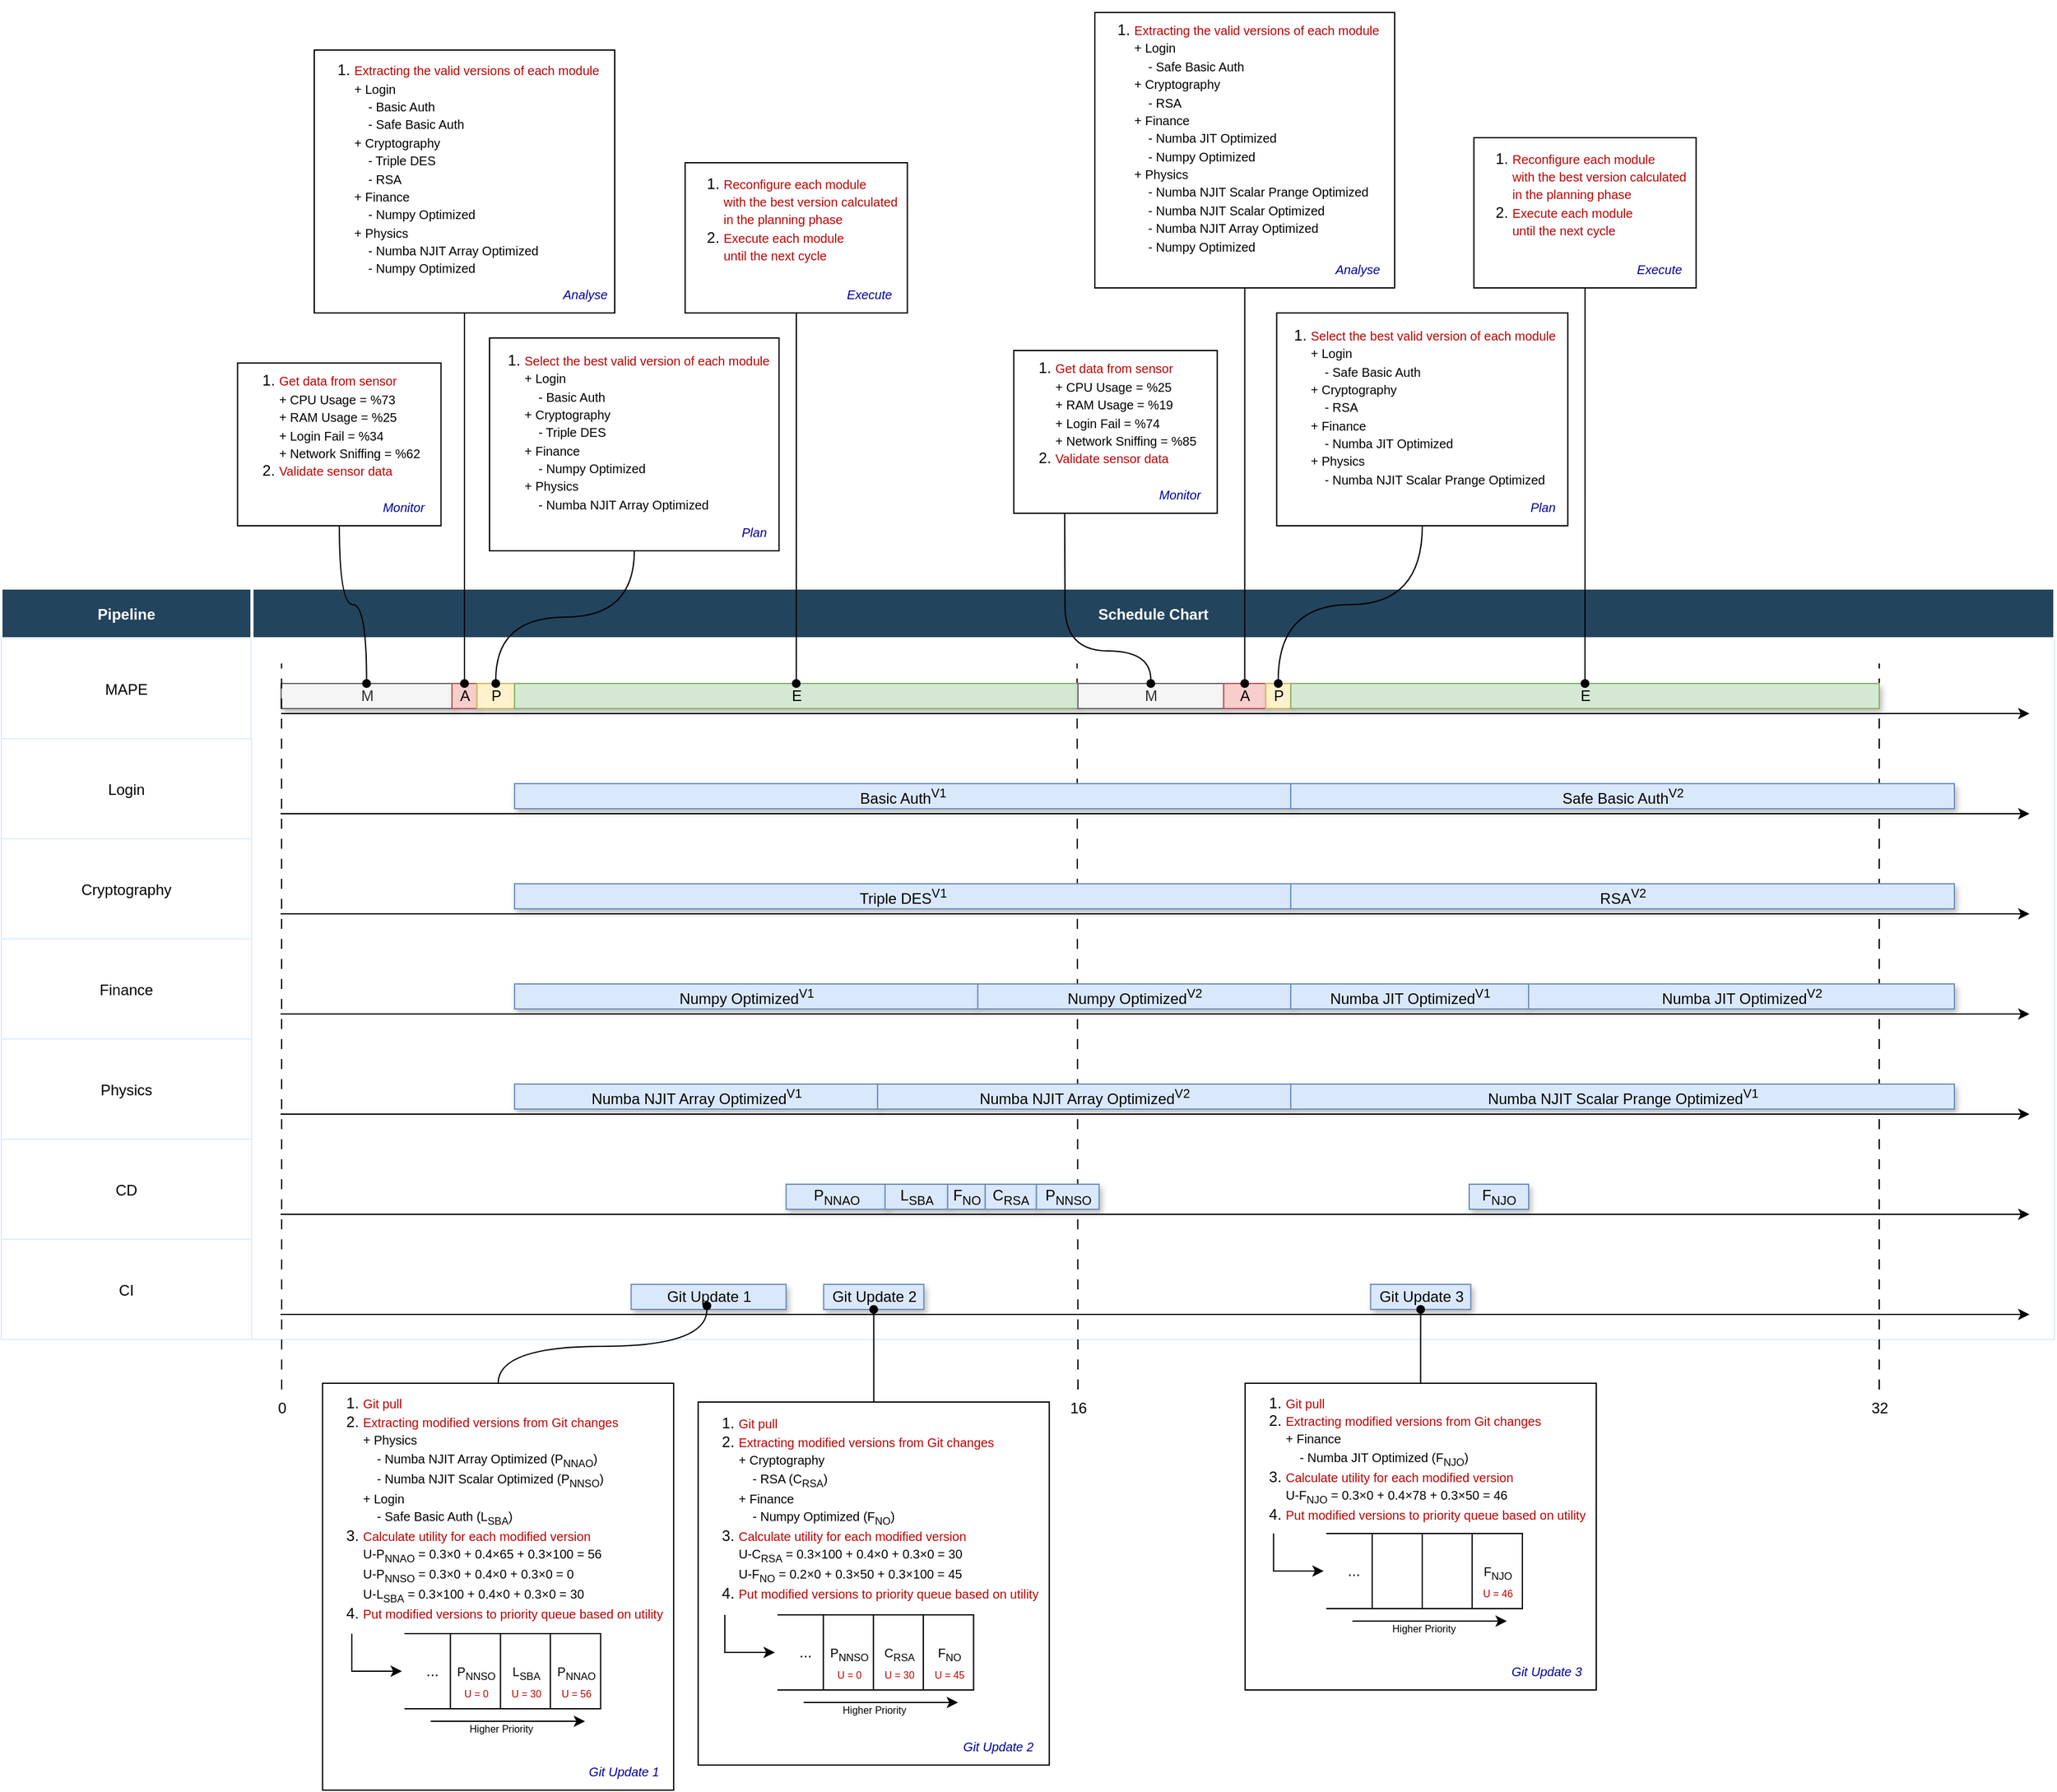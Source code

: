 <mxfile version="26.0.6">
  <diagram name="Page-1" id="WAwnW2iUXq9Dt1IIiqUG">
    <mxGraphModel dx="2899" dy="1091" grid="1" gridSize="10" guides="1" tooltips="1" connect="1" arrows="1" fold="1" page="1" pageScale="1" pageWidth="850" pageHeight="1100" math="0" shadow="0">
      <root>
        <mxCell id="0" />
        <mxCell id="1" parent="0" />
        <mxCell id="BZpjL1oOdw-9vf9fY1qN-2" value="Pipeline" style="fillColor=#23445D;strokeColor=#FFFFFF;strokeWidth=2;fontColor=#FFFFFF;fontStyle=1" parent="1" vertex="1">
          <mxGeometry x="-200" y="920" width="200" height="40" as="geometry" />
        </mxCell>
        <mxCell id="BZpjL1oOdw-9vf9fY1qN-4" value="MAPE" style="align=center;strokeColor=#DEEDFF" parent="1" vertex="1">
          <mxGeometry x="-200" y="960" width="200" height="80" as="geometry" />
        </mxCell>
        <mxCell id="BZpjL1oOdw-9vf9fY1qN-19" value="" style="align=center;strokeColor=#DEEDFF" parent="1" vertex="1">
          <mxGeometry x="-0.5" y="960" width="1440.5" height="560" as="geometry" />
        </mxCell>
        <mxCell id="BZpjL1oOdw-9vf9fY1qN-21" value="" style="edgeStyle=none;orthogonalLoop=1;jettySize=auto;html=1;rounded=0;" parent="1" edge="1">
          <mxGeometry width="100" relative="1" as="geometry">
            <mxPoint x="23.57" y="1020" as="sourcePoint" />
            <mxPoint x="1420" y="1020" as="targetPoint" />
            <Array as="points" />
          </mxGeometry>
        </mxCell>
        <mxCell id="BZpjL1oOdw-9vf9fY1qN-22" value="M" style="align=center;strokeColor=#666666;html=1;fillColor=#f5f5f5;shadow=1;fontColor=#333333;" parent="1" vertex="1">
          <mxGeometry x="23.57" y="996" width="136.43" height="20" as="geometry" />
        </mxCell>
        <mxCell id="BZpjL1oOdw-9vf9fY1qN-49" value="Schedule Chart" style="fillColor=#23445D;strokeColor=#FFFFFF;strokeWidth=2;fontColor=#FFFFFF;fontStyle=1" parent="1" vertex="1">
          <mxGeometry x="0.5" y="920" width="1439.5" height="40" as="geometry" />
        </mxCell>
        <mxCell id="BZpjL1oOdw-9vf9fY1qN-57" value="Login" style="align=center;strokeColor=#DEEDFF" parent="1" vertex="1">
          <mxGeometry x="-200" y="1040" width="200" height="80" as="geometry" />
        </mxCell>
        <mxCell id="BZpjL1oOdw-9vf9fY1qN-58" value="" style="edgeStyle=none;orthogonalLoop=1;jettySize=auto;html=1;rounded=0;" parent="1" edge="1">
          <mxGeometry width="100" relative="1" as="geometry">
            <mxPoint x="23.07" y="1100" as="sourcePoint" />
            <mxPoint x="1420" y="1100" as="targetPoint" />
            <Array as="points" />
          </mxGeometry>
        </mxCell>
        <mxCell id="BZpjL1oOdw-9vf9fY1qN-61" value="Cryptography" style="align=center;strokeColor=#DEEDFF" parent="1" vertex="1">
          <mxGeometry x="-200" y="1120" width="200" height="80" as="geometry" />
        </mxCell>
        <mxCell id="BZpjL1oOdw-9vf9fY1qN-62" value="" style="edgeStyle=none;orthogonalLoop=1;jettySize=auto;html=1;rounded=0;" parent="1" edge="1">
          <mxGeometry width="100" relative="1" as="geometry">
            <mxPoint x="23.07" y="1180" as="sourcePoint" />
            <mxPoint x="1420" y="1180" as="targetPoint" />
            <Array as="points" />
          </mxGeometry>
        </mxCell>
        <mxCell id="BZpjL1oOdw-9vf9fY1qN-65" value="Finance" style="align=center;strokeColor=#DEEDFF" parent="1" vertex="1">
          <mxGeometry x="-200" y="1200" width="200" height="80" as="geometry" />
        </mxCell>
        <mxCell id="BZpjL1oOdw-9vf9fY1qN-66" value="" style="edgeStyle=none;orthogonalLoop=1;jettySize=auto;html=1;rounded=0;" parent="1" edge="1">
          <mxGeometry width="100" relative="1" as="geometry">
            <mxPoint x="23.07" y="1260" as="sourcePoint" />
            <mxPoint x="1420" y="1260" as="targetPoint" />
            <Array as="points" />
          </mxGeometry>
        </mxCell>
        <mxCell id="BZpjL1oOdw-9vf9fY1qN-69" value="Physics" style="align=center;strokeColor=#DEEDFF" parent="1" vertex="1">
          <mxGeometry x="-200" y="1280" width="200" height="80" as="geometry" />
        </mxCell>
        <mxCell id="BZpjL1oOdw-9vf9fY1qN-70" value="" style="edgeStyle=none;orthogonalLoop=1;jettySize=auto;html=1;rounded=0;" parent="1" edge="1">
          <mxGeometry width="100" relative="1" as="geometry">
            <mxPoint x="23.07" y="1340" as="sourcePoint" />
            <mxPoint x="1420" y="1340" as="targetPoint" />
            <Array as="points" />
          </mxGeometry>
        </mxCell>
        <mxCell id="BZpjL1oOdw-9vf9fY1qN-73" value="" style="edgeStyle=none;orthogonalLoop=1;jettySize=auto;html=1;rounded=0;endArrow=none;endFill=0;dashed=1;dashPattern=8 8;" parent="1" edge="1">
          <mxGeometry width="100" relative="1" as="geometry">
            <mxPoint x="1300" y="1560" as="sourcePoint" />
            <mxPoint x="1300" y="980" as="targetPoint" />
            <Array as="points" />
          </mxGeometry>
        </mxCell>
        <mxCell id="BZpjL1oOdw-9vf9fY1qN-74" value="" style="edgeStyle=none;orthogonalLoop=1;jettySize=auto;html=1;rounded=0;endArrow=none;endFill=0;dashed=1;dashPattern=8 8;" parent="1" edge="1">
          <mxGeometry width="100" relative="1" as="geometry">
            <mxPoint x="660" y="1560" as="sourcePoint" />
            <mxPoint x="659.29" y="980" as="targetPoint" />
            <Array as="points" />
          </mxGeometry>
        </mxCell>
        <mxCell id="BZpjL1oOdw-9vf9fY1qN-76" value="32" style="text;html=1;align=center;verticalAlign=middle;resizable=0;points=[];autosize=1;strokeColor=none;fillColor=none;" parent="1" vertex="1">
          <mxGeometry x="1280" y="1560" width="40" height="30" as="geometry" />
        </mxCell>
        <mxCell id="BZpjL1oOdw-9vf9fY1qN-78" value="A" style="align=center;strokeColor=#b85450;html=1;fillColor=#f8cecc;shadow=1;" parent="1" vertex="1">
          <mxGeometry x="160" y="996" width="20" height="20" as="geometry" />
        </mxCell>
        <mxCell id="BZpjL1oOdw-9vf9fY1qN-79" value="P" style="align=center;strokeColor=#d6b656;html=1;fillColor=#fff2cc;shadow=1;" parent="1" vertex="1">
          <mxGeometry x="180" y="996" width="30" height="20" as="geometry" />
        </mxCell>
        <mxCell id="BZpjL1oOdw-9vf9fY1qN-80" value="E" style="align=center;html=1;shadow=1;fillColor=#d5e8d4;strokeColor=#82b366;" parent="1" vertex="1">
          <mxGeometry x="210" y="996" width="450" height="20" as="geometry" />
        </mxCell>
        <mxCell id="BZpjL1oOdw-9vf9fY1qN-81" value="Basic Auth&lt;sup&gt;V1&lt;/sup&gt;" style="align=center;strokeColor=#6c8ebf;html=1;fillColor=#dae8fc;shadow=1;" parent="1" vertex="1">
          <mxGeometry x="210" y="1076" width="620" height="20" as="geometry" />
        </mxCell>
        <mxCell id="BZpjL1oOdw-9vf9fY1qN-82" value="M" style="align=center;strokeColor=#666666;html=1;fillColor=#f5f5f5;shadow=1;fontColor=#333333;gradientColor=none;" parent="1" vertex="1">
          <mxGeometry x="660" y="996" width="116.43" height="20" as="geometry" />
        </mxCell>
        <mxCell id="BZpjL1oOdw-9vf9fY1qN-84" value="A" style="align=center;strokeColor=#b85450;html=1;fillColor=#f8cecc;shadow=1;" parent="1" vertex="1">
          <mxGeometry x="776.43" y="996" width="33.57" height="20" as="geometry" />
        </mxCell>
        <mxCell id="BZpjL1oOdw-9vf9fY1qN-85" value="P" style="align=center;strokeColor=#d6b656;html=1;fillColor=#fff2cc;shadow=1;" parent="1" vertex="1">
          <mxGeometry x="810" y="996" width="20" height="20" as="geometry" />
        </mxCell>
        <mxCell id="BZpjL1oOdw-9vf9fY1qN-86" value="E" style="align=center;html=1;shadow=1;fillColor=#d5e8d4;strokeColor=#82b366;" parent="1" vertex="1">
          <mxGeometry x="830" y="996" width="470" height="20" as="geometry" />
        </mxCell>
        <mxCell id="BZpjL1oOdw-9vf9fY1qN-89" value="Safe Basic Auth&lt;sup&gt;V2&lt;/sup&gt;" style="align=center;strokeColor=#6c8ebf;html=1;fillColor=#dae8fc;shadow=1;" parent="1" vertex="1">
          <mxGeometry x="830" y="1076" width="530" height="20" as="geometry" />
        </mxCell>
        <mxCell id="BZpjL1oOdw-9vf9fY1qN-92" value="Triple DES&lt;sup&gt;V1&lt;/sup&gt;" style="align=center;strokeColor=#6c8ebf;html=1;fillColor=#dae8fc;shadow=1;" parent="1" vertex="1">
          <mxGeometry x="210" y="1156" width="620" height="20" as="geometry" />
        </mxCell>
        <mxCell id="BZpjL1oOdw-9vf9fY1qN-93" value="RSA&lt;sup&gt;V2&lt;/sup&gt;" style="align=center;strokeColor=#6c8ebf;html=1;fillColor=#dae8fc;shadow=1;" parent="1" vertex="1">
          <mxGeometry x="830" y="1156" width="530" height="20" as="geometry" />
        </mxCell>
        <mxCell id="BZpjL1oOdw-9vf9fY1qN-94" value="Numpy Optimized&lt;sup&gt;V1&lt;/sup&gt;" style="align=center;strokeColor=#6c8ebf;html=1;fillColor=#dae8fc;shadow=1;" parent="1" vertex="1">
          <mxGeometry x="210" y="1236" width="370" height="20" as="geometry" />
        </mxCell>
        <mxCell id="BZpjL1oOdw-9vf9fY1qN-96" value="Numba NJIT Array Optimized&lt;sup&gt;V1&lt;/sup&gt;" style="align=center;strokeColor=#6c8ebf;html=1;fillColor=#dae8fc;shadow=1;" parent="1" vertex="1">
          <mxGeometry x="210" y="1316" width="290" height="20" as="geometry" />
        </mxCell>
        <mxCell id="kqgfIq7UCHrtm2Ef_4QJ-14" style="edgeStyle=orthogonalEdgeStyle;rounded=0;orthogonalLoop=1;jettySize=auto;html=1;entryX=0.5;entryY=0;entryDx=0;entryDy=0;endArrow=oval;endFill=1;curved=1;" parent="1" source="BZpjL1oOdw-9vf9fY1qN-155" target="BZpjL1oOdw-9vf9fY1qN-22" edge="1">
          <mxGeometry relative="1" as="geometry" />
        </mxCell>
        <mxCell id="BZpjL1oOdw-9vf9fY1qN-155" value="" style="whiteSpace=wrap;html=1;" parent="1" vertex="1">
          <mxGeometry x="-11.25" y="740" width="162.5" height="130" as="geometry" />
        </mxCell>
        <mxCell id="BZpjL1oOdw-9vf9fY1qN-165" value="&lt;font color=&quot;#000099&quot; style=&quot;font-size: 10px;&quot;&gt;&lt;i style=&quot;&quot;&gt;Monitor&lt;/i&gt;&lt;/font&gt;" style="text;html=1;align=center;verticalAlign=middle;resizable=0;points=[];autosize=1;strokeColor=none;fillColor=none;" parent="1" vertex="1">
          <mxGeometry x="91.25" y="840" width="60" height="30" as="geometry" />
        </mxCell>
        <mxCell id="BZpjL1oOdw-9vf9fY1qN-175" value="&lt;ol&gt;&lt;li&gt;&lt;font style=&quot;font-size: 10px;&quot;&gt;&lt;span style=&quot;color: rgb(186, 0, 0); background-color: transparent;&quot;&gt;Get data from sensor&lt;br&gt;&lt;/span&gt;+ CPU Usage = %73&lt;br&gt;+ RAM Usage = %25&lt;br&gt;+ Login Fail = %34&lt;br&gt;+ Network Sniffing = %62&lt;br&gt;&lt;/font&gt;&lt;/li&gt;&lt;li&gt;&lt;font style=&quot;&quot;&gt;&lt;span style=&quot;font-size: 10px;&quot;&gt;&lt;font style=&quot;color: rgb(186, 0, 0);&quot;&gt;Validate sensor data&lt;/font&gt;&lt;/span&gt;&lt;br&gt;&lt;/font&gt;&lt;/li&gt;&lt;/ol&gt;" style="text;html=1;align=left;verticalAlign=middle;resizable=0;points=[];autosize=1;strokeColor=none;fillColor=none;" parent="1" vertex="1">
          <mxGeometry x="-20" y="730" width="180" height="120" as="geometry" />
        </mxCell>
        <mxCell id="BZpjL1oOdw-9vf9fY1qN-200" style="edgeStyle=orthogonalEdgeStyle;rounded=0;orthogonalLoop=1;jettySize=auto;html=1;entryX=0.5;entryY=0;entryDx=0;entryDy=0;endArrow=oval;endFill=1;" parent="1" source="BZpjL1oOdw-9vf9fY1qN-176" target="BZpjL1oOdw-9vf9fY1qN-78" edge="1">
          <mxGeometry relative="1" as="geometry" />
        </mxCell>
        <mxCell id="BZpjL1oOdw-9vf9fY1qN-176" value="" style="whiteSpace=wrap;html=1;" parent="1" vertex="1">
          <mxGeometry x="50" y="490" width="240.01" height="210" as="geometry" />
        </mxCell>
        <mxCell id="BZpjL1oOdw-9vf9fY1qN-177" value="&lt;font color=&quot;#000099&quot; style=&quot;font-size: 10px;&quot;&gt;&lt;i style=&quot;&quot;&gt;Analyse&lt;/i&gt;&lt;/font&gt;" style="text;html=1;align=center;verticalAlign=middle;resizable=0;points=[];autosize=1;strokeColor=none;fillColor=none;" parent="1" vertex="1">
          <mxGeometry x="236.25" y="670" width="60" height="30" as="geometry" />
        </mxCell>
        <mxCell id="BZpjL1oOdw-9vf9fY1qN-178" value="&lt;ol&gt;&lt;li&gt;&lt;font style=&quot;font-size: 10px;&quot;&gt;&lt;span style=&quot;color: rgb(186, 0, 0); background-color: transparent;&quot;&gt;Extracting the valid versions of each module&lt;br&gt;&lt;/span&gt;+ Login&lt;br&gt;&amp;nbsp; &amp;nbsp; - Basic Auth&lt;br&gt;&amp;nbsp; &amp;nbsp; - Safe Basic Auth&lt;br&gt;+ Cryptography&lt;br&gt;&amp;nbsp; &amp;nbsp; - Triple DES&lt;br&gt;&amp;nbsp; &amp;nbsp; - RSA&lt;br&gt;+ Finance&lt;br&gt;&amp;nbsp; &amp;nbsp; - Numpy Optimized&lt;br&gt;+ Physics&lt;br&gt;&amp;nbsp; &amp;nbsp; - Numba NJIT Array Optimized&lt;br&gt;&amp;nbsp; &amp;nbsp; - Numpy Optimized&lt;br&gt;&lt;/font&gt;&lt;/li&gt;&lt;/ol&gt;" style="text;html=1;align=left;verticalAlign=middle;resizable=0;points=[];autosize=1;strokeColor=none;fillColor=none;" parent="1" vertex="1">
          <mxGeometry x="40" y="480" width="260" height="210" as="geometry" />
        </mxCell>
        <mxCell id="BZpjL1oOdw-9vf9fY1qN-199" style="edgeStyle=orthogonalEdgeStyle;rounded=0;orthogonalLoop=1;jettySize=auto;html=1;entryX=0.5;entryY=0;entryDx=0;entryDy=0;curved=1;endArrow=oval;endFill=1;" parent="1" source="BZpjL1oOdw-9vf9fY1qN-181" target="BZpjL1oOdw-9vf9fY1qN-79" edge="1">
          <mxGeometry relative="1" as="geometry" />
        </mxCell>
        <mxCell id="BZpjL1oOdw-9vf9fY1qN-181" value="" style="whiteSpace=wrap;html=1;" parent="1" vertex="1">
          <mxGeometry x="190" y="720" width="231.25" height="170" as="geometry" />
        </mxCell>
        <mxCell id="BZpjL1oOdw-9vf9fY1qN-182" value="&lt;font color=&quot;#000099&quot; style=&quot;font-size: 10px;&quot;&gt;&lt;i style=&quot;&quot;&gt;Plan&lt;/i&gt;&lt;/font&gt;" style="text;html=1;align=center;verticalAlign=middle;resizable=0;points=[];autosize=1;strokeColor=none;fillColor=none;" parent="1" vertex="1">
          <mxGeometry x="381.25" y="860" width="40" height="30" as="geometry" />
        </mxCell>
        <mxCell id="BZpjL1oOdw-9vf9fY1qN-183" value="&lt;ol&gt;&lt;li&gt;&lt;font style=&quot;font-size: 10px;&quot;&gt;&lt;span style=&quot;color: rgb(186, 0, 0); background-color: transparent;&quot;&gt;Select the best valid version of each module&lt;br&gt;&lt;/span&gt;+ Login&lt;br&gt;&amp;nbsp; &amp;nbsp; - Basic Auth&lt;br&gt;+ Cryptography&lt;br&gt;&amp;nbsp; &amp;nbsp; - Triple DES&lt;br&gt;+ Finance&lt;br&gt;&amp;nbsp; &amp;nbsp; - Numpy Optimized&lt;br&gt;+ Physics&lt;br&gt;&amp;nbsp; &amp;nbsp; - Numba NJIT Array Optimized&lt;br&gt;&lt;/font&gt;&lt;/li&gt;&lt;/ol&gt;" style="text;html=1;align=left;verticalAlign=middle;resizable=0;points=[];autosize=1;strokeColor=none;fillColor=none;" parent="1" vertex="1">
          <mxGeometry x="175.63" y="710" width="260" height="170" as="geometry" />
        </mxCell>
        <mxCell id="BZpjL1oOdw-9vf9fY1qN-201" style="edgeStyle=orthogonalEdgeStyle;rounded=0;orthogonalLoop=1;jettySize=auto;html=1;entryX=0.5;entryY=0;entryDx=0;entryDy=0;endArrow=oval;endFill=1;" parent="1" source="BZpjL1oOdw-9vf9fY1qN-184" target="BZpjL1oOdw-9vf9fY1qN-80" edge="1">
          <mxGeometry relative="1" as="geometry" />
        </mxCell>
        <mxCell id="BZpjL1oOdw-9vf9fY1qN-184" value="" style="whiteSpace=wrap;html=1;" parent="1" vertex="1">
          <mxGeometry x="346.25" y="580" width="177.5" height="120" as="geometry" />
        </mxCell>
        <mxCell id="BZpjL1oOdw-9vf9fY1qN-185" value="&lt;font color=&quot;#000099&quot;&gt;&lt;span style=&quot;font-size: 10px;&quot;&gt;&lt;i&gt;Execute&lt;/i&gt;&lt;/span&gt;&lt;/font&gt;" style="text;html=1;align=center;verticalAlign=middle;resizable=0;points=[];autosize=1;strokeColor=none;fillColor=none;" parent="1" vertex="1">
          <mxGeometry x="463.25" y="670" width="60" height="30" as="geometry" />
        </mxCell>
        <mxCell id="BZpjL1oOdw-9vf9fY1qN-186" value="&lt;ol&gt;&lt;li&gt;&lt;font style=&quot;font-size: 10px;&quot;&gt;&lt;span style=&quot;color: rgb(186, 0, 0); background-color: transparent;&quot;&gt;Reconfigure each module &lt;br&gt;with the best version calculated &lt;br&gt;in the planning phase&lt;/span&gt;&lt;/font&gt;&lt;/li&gt;&lt;li&gt;&lt;font color=&quot;#ba0000&quot;&gt;&lt;span style=&quot;font-size: 10px;&quot;&gt;Execute each module &lt;br&gt;until the next cycle&lt;/span&gt;&lt;/font&gt;&lt;br&gt;&lt;/li&gt;&lt;/ol&gt;" style="text;html=1;align=left;verticalAlign=middle;resizable=0;points=[];autosize=1;strokeColor=none;fillColor=none;" parent="1" vertex="1">
          <mxGeometry x="335" y="570" width="200" height="110" as="geometry" />
        </mxCell>
        <mxCell id="BZpjL1oOdw-9vf9fY1qN-224" style="edgeStyle=orthogonalEdgeStyle;rounded=0;orthogonalLoop=1;jettySize=auto;html=1;entryX=0.5;entryY=0;entryDx=0;entryDy=0;endArrow=oval;endFill=1;" parent="1" source="BZpjL1oOdw-9vf9fY1qN-205" target="BZpjL1oOdw-9vf9fY1qN-84" edge="1">
          <mxGeometry relative="1" as="geometry" />
        </mxCell>
        <mxCell id="BZpjL1oOdw-9vf9fY1qN-205" value="" style="whiteSpace=wrap;html=1;" parent="1" vertex="1">
          <mxGeometry x="673.48" y="460" width="239.46" height="220" as="geometry" />
        </mxCell>
        <mxCell id="BZpjL1oOdw-9vf9fY1qN-206" value="&lt;font color=&quot;#000099&quot; style=&quot;font-size: 10px;&quot;&gt;&lt;i style=&quot;&quot;&gt;Analyse&lt;/i&gt;&lt;/font&gt;" style="text;html=1;align=center;verticalAlign=middle;resizable=0;points=[];autosize=1;strokeColor=none;fillColor=none;" parent="1" vertex="1">
          <mxGeometry x="852.94" y="650" width="60" height="30" as="geometry" />
        </mxCell>
        <mxCell id="BZpjL1oOdw-9vf9fY1qN-207" value="&lt;ol&gt;&lt;li&gt;&lt;font style=&quot;font-size: 10px;&quot;&gt;&lt;span style=&quot;color: rgb(186, 0, 0); background-color: transparent;&quot;&gt;Extracting the valid versions of each module&lt;br&gt;&lt;/span&gt;+ Login&lt;br&gt;&amp;nbsp; &amp;nbsp; - Safe Basic Auth&lt;br&gt;+ Cryptography&lt;br&gt;&amp;nbsp; &amp;nbsp; - RSA&lt;br&gt;+ Finance&lt;br&gt;&amp;nbsp; &amp;nbsp; -&amp;nbsp;Numba JIT Optimized&lt;br&gt;&amp;nbsp; &amp;nbsp; - Numpy Optimized&lt;br&gt;+ Physics&lt;br&gt;&amp;nbsp; &amp;nbsp; -&amp;nbsp;Numba NJIT Scalar Prange Optimized&lt;br&gt;&amp;nbsp; &amp;nbsp; -&amp;nbsp;Numba NJIT Scalar Optimized&lt;br&gt;&amp;nbsp; &amp;nbsp; - Numba NJIT Array Optimized&lt;br&gt;&amp;nbsp; &amp;nbsp; - Numpy Optimized&lt;br&gt;&lt;/font&gt;&lt;/li&gt;&lt;/ol&gt;" style="text;html=1;align=left;verticalAlign=middle;resizable=0;points=[];autosize=1;strokeColor=none;fillColor=none;" parent="1" vertex="1">
          <mxGeometry x="663.21" y="450" width="260" height="220" as="geometry" />
        </mxCell>
        <mxCell id="BZpjL1oOdw-9vf9fY1qN-216" style="edgeStyle=orthogonalEdgeStyle;rounded=0;orthogonalLoop=1;jettySize=auto;html=1;entryX=0.5;entryY=0;entryDx=0;entryDy=0;curved=1;endArrow=oval;endFill=1;" parent="1" source="BZpjL1oOdw-9vf9fY1qN-208" target="BZpjL1oOdw-9vf9fY1qN-85" edge="1">
          <mxGeometry relative="1" as="geometry" />
        </mxCell>
        <mxCell id="BZpjL1oOdw-9vf9fY1qN-208" value="" style="whiteSpace=wrap;html=1;" parent="1" vertex="1">
          <mxGeometry x="818.75" y="700" width="232.5" height="170" as="geometry" />
        </mxCell>
        <mxCell id="BZpjL1oOdw-9vf9fY1qN-209" value="&lt;font color=&quot;#000099&quot; style=&quot;font-size: 10px;&quot;&gt;&lt;i style=&quot;&quot;&gt;Plan&lt;/i&gt;&lt;/font&gt;" style="text;html=1;align=center;verticalAlign=middle;resizable=0;points=[];autosize=1;strokeColor=none;fillColor=none;" parent="1" vertex="1">
          <mxGeometry x="1011.25" y="840" width="40" height="30" as="geometry" />
        </mxCell>
        <mxCell id="BZpjL1oOdw-9vf9fY1qN-210" value="&lt;ol&gt;&lt;li&gt;&lt;font style=&quot;font-size: 10px;&quot;&gt;&lt;span style=&quot;color: rgb(186, 0, 0); background-color: transparent;&quot;&gt;Select the best valid version of each module&lt;br&gt;&lt;/span&gt;+ Login&lt;br&gt;&amp;nbsp; &amp;nbsp; - Safe Basic Auth&lt;br&gt;+ Cryptography&lt;br&gt;&amp;nbsp; &amp;nbsp; - RSA&lt;br&gt;+ Finance&lt;br&gt;&amp;nbsp; &amp;nbsp; - Numba JIT Optimized&lt;br&gt;+ Physics&lt;br&gt;&amp;nbsp; &amp;nbsp; - Numba NJIT Scalar Prange Optimized&lt;br&gt;&lt;/font&gt;&lt;/li&gt;&lt;/ol&gt;" style="text;html=1;align=left;verticalAlign=middle;resizable=0;points=[];autosize=1;strokeColor=none;fillColor=none;" parent="1" vertex="1">
          <mxGeometry x="803.75" y="690" width="260" height="170" as="geometry" />
        </mxCell>
        <mxCell id="BZpjL1oOdw-9vf9fY1qN-218" style="edgeStyle=orthogonalEdgeStyle;rounded=0;orthogonalLoop=1;jettySize=auto;html=1;entryX=0.5;entryY=0;entryDx=0;entryDy=0;endArrow=oval;endFill=1;" parent="1" source="BZpjL1oOdw-9vf9fY1qN-211" target="BZpjL1oOdw-9vf9fY1qN-86" edge="1">
          <mxGeometry relative="1" as="geometry" />
        </mxCell>
        <mxCell id="BZpjL1oOdw-9vf9fY1qN-211" value="" style="whiteSpace=wrap;html=1;" parent="1" vertex="1">
          <mxGeometry x="976.25" y="560" width="177.5" height="120" as="geometry" />
        </mxCell>
        <mxCell id="BZpjL1oOdw-9vf9fY1qN-212" value="&lt;font color=&quot;#000099&quot;&gt;&lt;span style=&quot;font-size: 10px;&quot;&gt;&lt;i&gt;Execute&lt;/i&gt;&lt;/span&gt;&lt;/font&gt;" style="text;html=1;align=center;verticalAlign=middle;resizable=0;points=[];autosize=1;strokeColor=none;fillColor=none;" parent="1" vertex="1">
          <mxGeometry x="1093.75" y="650" width="60" height="30" as="geometry" />
        </mxCell>
        <mxCell id="BZpjL1oOdw-9vf9fY1qN-213" value="&lt;ol&gt;&lt;li&gt;&lt;font style=&quot;font-size: 10px; color: rgb(186, 0, 0);&quot;&gt;&lt;span style=&quot;background-color: transparent;&quot;&gt;Reconfigure each module&lt;br&gt;with the best version calculated&lt;br&gt;in the planning phase&lt;/span&gt;&lt;/font&gt;&lt;/li&gt;&lt;li&gt;&lt;font style=&quot;color: rgb(186, 0, 0);&quot;&gt;&lt;span style=&quot;font-size: 10px;&quot;&gt;Execute each module&lt;br&gt;until the next cycle&lt;/span&gt;&lt;/font&gt;&lt;/li&gt;&lt;/ol&gt;" style="text;html=1;align=left;verticalAlign=middle;resizable=0;points=[];autosize=1;strokeColor=none;fillColor=none;" parent="1" vertex="1">
          <mxGeometry x="965" y="550" width="200" height="110" as="geometry" />
        </mxCell>
        <mxCell id="BZpjL1oOdw-9vf9fY1qN-225" value="CD" style="align=center;strokeColor=#DEEDFF" parent="1" vertex="1">
          <mxGeometry x="-200" y="1360" width="200" height="80" as="geometry" />
        </mxCell>
        <mxCell id="BZpjL1oOdw-9vf9fY1qN-226" value="" style="edgeStyle=none;orthogonalLoop=1;jettySize=auto;html=1;rounded=0;" parent="1" edge="1">
          <mxGeometry width="100" relative="1" as="geometry">
            <mxPoint x="23.07" y="1420" as="sourcePoint" />
            <mxPoint x="1420" y="1420" as="targetPoint" />
            <Array as="points" />
          </mxGeometry>
        </mxCell>
        <mxCell id="BZpjL1oOdw-9vf9fY1qN-228" value="Git Update 1" style="align=center;strokeColor=#6c8ebf;html=1;fillColor=#dae8fc;shadow=1;" parent="1" vertex="1">
          <mxGeometry x="303.13" y="1476" width="123.75" height="20" as="geometry" />
        </mxCell>
        <mxCell id="kqgfIq7UCHrtm2Ef_4QJ-13" style="edgeStyle=orthogonalEdgeStyle;rounded=0;orthogonalLoop=1;jettySize=auto;html=1;entryX=0.5;entryY=0;entryDx=0;entryDy=0;exitX=0.25;exitY=1;exitDx=0;exitDy=0;curved=1;endArrow=oval;endFill=1;" parent="1" source="kqgfIq7UCHrtm2Ef_4QJ-5" target="BZpjL1oOdw-9vf9fY1qN-82" edge="1">
          <mxGeometry relative="1" as="geometry">
            <Array as="points">
              <mxPoint x="649" y="900" />
              <mxPoint x="650" y="900" />
              <mxPoint x="650" y="970" />
              <mxPoint x="718" y="970" />
            </Array>
          </mxGeometry>
        </mxCell>
        <mxCell id="kqgfIq7UCHrtm2Ef_4QJ-5" value="" style="whiteSpace=wrap;html=1;" parent="1" vertex="1">
          <mxGeometry x="608.75" y="730" width="162.5" height="130" as="geometry" />
        </mxCell>
        <mxCell id="kqgfIq7UCHrtm2Ef_4QJ-6" value="&lt;font color=&quot;#000099&quot; style=&quot;font-size: 10px;&quot;&gt;&lt;i style=&quot;&quot;&gt;Monitor&lt;/i&gt;&lt;/font&gt;" style="text;html=1;align=center;verticalAlign=middle;resizable=0;points=[];autosize=1;strokeColor=none;fillColor=none;" parent="1" vertex="1">
          <mxGeometry x="711.25" y="830" width="60" height="30" as="geometry" />
        </mxCell>
        <mxCell id="kqgfIq7UCHrtm2Ef_4QJ-7" value="&lt;ol&gt;&lt;li&gt;&lt;font style=&quot;font-size: 10px;&quot;&gt;&lt;span style=&quot;color: rgb(186, 0, 0); background-color: transparent;&quot;&gt;Get data from sensor&lt;br&gt;&lt;/span&gt;+ CPU Usage = %25&lt;br&gt;+ RAM Usage = %19&lt;br&gt;+ Login Fail = %74&lt;br&gt;+ Network Sniffing = %85&lt;/font&gt;&lt;/li&gt;&lt;li&gt;&lt;span style=&quot;font-size: 10px;&quot;&gt;&lt;font style=&quot;color: rgb(186, 0, 0);&quot;&gt;Validate sensor data&lt;/font&gt;&lt;/span&gt;&lt;/li&gt;&lt;/ol&gt;" style="text;html=1;align=left;verticalAlign=middle;resizable=0;points=[];autosize=1;strokeColor=none;fillColor=none;" parent="1" vertex="1">
          <mxGeometry x="600" y="720" width="180" height="120" as="geometry" />
        </mxCell>
        <mxCell id="kqgfIq7UCHrtm2Ef_4QJ-17" value="" style="edgeStyle=none;orthogonalLoop=1;jettySize=auto;html=1;rounded=0;endArrow=none;endFill=0;dashed=1;dashPattern=8 8;" parent="1" edge="1">
          <mxGeometry width="100" relative="1" as="geometry">
            <mxPoint x="24" y="1560" as="sourcePoint" />
            <mxPoint x="23.86" y="980" as="targetPoint" />
            <Array as="points" />
          </mxGeometry>
        </mxCell>
        <mxCell id="kqgfIq7UCHrtm2Ef_4QJ-20" value="CI" style="align=center;strokeColor=#DEEDFF" parent="1" vertex="1">
          <mxGeometry x="-200" y="1440" width="200" height="80" as="geometry" />
        </mxCell>
        <mxCell id="kqgfIq7UCHrtm2Ef_4QJ-21" value="" style="edgeStyle=none;orthogonalLoop=1;jettySize=auto;html=1;rounded=0;" parent="1" edge="1">
          <mxGeometry width="100" relative="1" as="geometry">
            <mxPoint x="23.07" y="1500" as="sourcePoint" />
            <mxPoint x="1420" y="1500" as="targetPoint" />
            <Array as="points" />
          </mxGeometry>
        </mxCell>
        <mxCell id="kqgfIq7UCHrtm2Ef_4QJ-24" value="0" style="text;html=1;align=center;verticalAlign=middle;resizable=0;points=[];autosize=1;strokeColor=none;fillColor=none;" parent="1" vertex="1">
          <mxGeometry x="8.75" y="1560" width="30" height="30" as="geometry" />
        </mxCell>
        <mxCell id="kqgfIq7UCHrtm2Ef_4QJ-25" value="Git Update 2" style="align=center;strokeColor=#6c8ebf;html=1;fillColor=#dae8fc;shadow=1;" parent="1" vertex="1">
          <mxGeometry x="456.88" y="1476" width="80" height="20" as="geometry" />
        </mxCell>
        <mxCell id="yKRvbmed5LTYaiFm1jiu-6" style="edgeStyle=orthogonalEdgeStyle;rounded=0;orthogonalLoop=1;jettySize=auto;html=1;entryX=0.5;entryY=1;entryDx=0;entryDy=0;endArrow=oval;endFill=1;" edge="1" parent="1" source="kqgfIq7UCHrtm2Ef_4QJ-41" target="kqgfIq7UCHrtm2Ef_4QJ-25">
          <mxGeometry relative="1" as="geometry" />
        </mxCell>
        <mxCell id="kqgfIq7UCHrtm2Ef_4QJ-41" value="" style="whiteSpace=wrap;html=1;" parent="1" vertex="1">
          <mxGeometry x="356.66" y="1570" width="280.44" height="290" as="geometry" />
        </mxCell>
        <mxCell id="kqgfIq7UCHrtm2Ef_4QJ-42" value="&lt;font color=&quot;#000099&quot; style=&quot;font-size: 10px;&quot;&gt;&lt;i style=&quot;&quot;&gt;Git Update 2&lt;/i&gt;&lt;/font&gt;" style="text;html=1;align=center;verticalAlign=middle;resizable=0;points=[];autosize=1;strokeColor=none;fillColor=none;" parent="1" vertex="1">
          <mxGeometry x="556.19" y="1830" width="80" height="30" as="geometry" />
        </mxCell>
        <mxCell id="kqgfIq7UCHrtm2Ef_4QJ-43" value="&lt;ol&gt;&lt;li&gt;&lt;font style=&quot;color: rgb(186, 0, 0); font-size: 10px;&quot;&gt;&lt;font color=&quot;#ba0000&quot;&gt;Git pull&lt;/font&gt;&lt;br&gt;&lt;/font&gt;&lt;/li&gt;&lt;li&gt;&lt;font style=&quot;font-size: 10px;&quot;&gt;&lt;font style=&quot;color: rgb(186, 0, 0);&quot;&gt;&lt;font color=&quot;#ba0000&quot;&gt;Extracting modified versions from Git changes&lt;/font&gt;&lt;br&gt;&lt;/font&gt;+ Cryptography&lt;br&gt;&amp;nbsp; &amp;nbsp; -&amp;nbsp;RSA (C&lt;sub&gt;RSA&lt;/sub&gt;)&lt;br&gt;+&amp;nbsp;Finance&lt;br&gt;&amp;nbsp; &amp;nbsp; -&amp;nbsp;Numpy Optimized (F&lt;sub&gt;NO&lt;/sub&gt;)&lt;br&gt;&lt;/font&gt;&lt;/li&gt;&lt;li&gt;&lt;font style=&quot;font-size: 10px;&quot;&gt;&lt;font style=&quot;color: rgb(186, 0, 0);&quot;&gt;Calculate utility for each modified&amp;nbsp;version&lt;font style=&quot;&quot;&gt;&lt;br&gt;&lt;/font&gt;&lt;/font&gt;&lt;font style=&quot;&quot;&gt;U-C&lt;sub&gt;RSA&lt;/sub&gt; = 0.3×100 + 0.4×0 + 0.3×0 = 30&lt;br&gt;U-F&lt;sub&gt;NO&lt;/sub&gt; = 0.2×0 + 0.3×50 + 0.3×100 = 45&lt;/font&gt;&lt;br&gt;&lt;/font&gt;&lt;/li&gt;&lt;li&gt;&lt;font style=&quot;&quot;&gt;&lt;font style=&quot;color: rgb(186, 0, 0); font-size: 10px;&quot;&gt;Put modified versions to priority queue based on utility&lt;/font&gt;&lt;br&gt;&lt;/font&gt;&lt;/li&gt;&lt;/ol&gt;" style="text;html=1;align=left;verticalAlign=middle;resizable=0;points=[];autosize=1;strokeColor=none;fillColor=none;" parent="1" vertex="1">
          <mxGeometry x="346.88" y="1560" width="300" height="190" as="geometry" />
        </mxCell>
        <mxCell id="kqgfIq7UCHrtm2Ef_4QJ-64" value="" style="rounded=0;whiteSpace=wrap;html=1;" parent="1" vertex="1">
          <mxGeometry x="456.66" y="1740" width="120" height="60" as="geometry" />
        </mxCell>
        <mxCell id="kqgfIq7UCHrtm2Ef_4QJ-65" value="" style="edgeStyle=none;orthogonalLoop=1;jettySize=auto;html=1;rounded=0;endArrow=none;endFill=0;" parent="1" edge="1">
          <mxGeometry width="100" relative="1" as="geometry">
            <mxPoint x="496.66" y="1740" as="sourcePoint" />
            <mxPoint x="496.66" y="1800" as="targetPoint" />
            <Array as="points" />
          </mxGeometry>
        </mxCell>
        <mxCell id="kqgfIq7UCHrtm2Ef_4QJ-66" value="" style="edgeStyle=none;orthogonalLoop=1;jettySize=auto;html=1;rounded=0;endArrow=none;endFill=0;" parent="1" edge="1">
          <mxGeometry width="100" relative="1" as="geometry">
            <mxPoint x="536.5" y="1740" as="sourcePoint" />
            <mxPoint x="536.5" y="1800" as="targetPoint" />
            <Array as="points" />
          </mxGeometry>
        </mxCell>
        <mxCell id="kqgfIq7UCHrtm2Ef_4QJ-67" value="&lt;font style=&quot;font-size: 10px;&quot;&gt;C&lt;sub&gt;RSA&lt;/sub&gt;&lt;/font&gt;" style="text;html=1;align=center;verticalAlign=middle;resizable=0;points=[];autosize=1;strokeColor=none;fillColor=none;rotation=0;" parent="1" vertex="1">
          <mxGeometry x="491.66" y="1755" width="50" height="30" as="geometry" />
        </mxCell>
        <mxCell id="kqgfIq7UCHrtm2Ef_4QJ-68" value="&lt;font style=&quot;font-size: 10px;&quot;&gt;F&lt;sub&gt;NO&lt;/sub&gt;&lt;/font&gt;" style="text;html=1;align=center;verticalAlign=middle;resizable=0;points=[];autosize=1;strokeColor=none;fillColor=none;rotation=0;" parent="1" vertex="1">
          <mxGeometry x="537.29" y="1755" width="40" height="30" as="geometry" />
        </mxCell>
        <mxCell id="kqgfIq7UCHrtm2Ef_4QJ-69" value="&lt;font style=&quot;font-size: 10px;&quot;&gt;P&lt;sub&gt;NNSO&lt;/sub&gt;&lt;/font&gt;" style="text;html=1;align=center;verticalAlign=middle;resizable=0;points=[];autosize=1;strokeColor=none;fillColor=none;rotation=0;" parent="1" vertex="1">
          <mxGeometry x="451.66" y="1755" width="50" height="30" as="geometry" />
        </mxCell>
        <mxCell id="kqgfIq7UCHrtm2Ef_4QJ-70" value="" style="endArrow=classic;html=1;rounded=0;" parent="1" edge="1">
          <mxGeometry width="50" height="50" relative="1" as="geometry">
            <mxPoint x="377.91" y="1740" as="sourcePoint" />
            <mxPoint x="417.91" y="1770" as="targetPoint" />
            <Array as="points">
              <mxPoint x="377.91" y="1770" />
            </Array>
          </mxGeometry>
        </mxCell>
        <mxCell id="kqgfIq7UCHrtm2Ef_4QJ-71" value="" style="endArrow=classic;html=1;rounded=0;" parent="1" edge="1">
          <mxGeometry width="50" height="50" relative="1" as="geometry">
            <mxPoint x="440.91" y="1810" as="sourcePoint" />
            <mxPoint x="564.22" y="1810" as="targetPoint" />
          </mxGeometry>
        </mxCell>
        <mxCell id="kqgfIq7UCHrtm2Ef_4QJ-72" value="" style="endArrow=none;html=1;rounded=0;entryX=0;entryY=0;entryDx=0;entryDy=0;endFill=0;" parent="1" edge="1">
          <mxGeometry width="50" height="50" relative="1" as="geometry">
            <mxPoint x="419.97" y="1740" as="sourcePoint" />
            <mxPoint x="456.66" y="1740" as="targetPoint" />
          </mxGeometry>
        </mxCell>
        <mxCell id="kqgfIq7UCHrtm2Ef_4QJ-73" value="" style="endArrow=none;html=1;rounded=0;entryX=0;entryY=0;entryDx=0;entryDy=0;endFill=0;" parent="1" edge="1">
          <mxGeometry width="50" height="50" relative="1" as="geometry">
            <mxPoint x="419.97" y="1800" as="sourcePoint" />
            <mxPoint x="456.66" y="1800" as="targetPoint" />
          </mxGeometry>
        </mxCell>
        <mxCell id="kqgfIq7UCHrtm2Ef_4QJ-74" value="..." style="text;html=1;align=center;verticalAlign=middle;resizable=0;points=[];autosize=1;strokeColor=none;fillColor=none;" parent="1" vertex="1">
          <mxGeometry x="426.66" y="1755" width="30" height="30" as="geometry" />
        </mxCell>
        <mxCell id="kqgfIq7UCHrtm2Ef_4QJ-75" value="&lt;font style=&quot;font-size: 8px;&quot;&gt;Higher Priority&lt;/font&gt;" style="text;html=1;align=center;verticalAlign=middle;resizable=0;points=[];autosize=1;strokeColor=none;fillColor=none;" parent="1" vertex="1">
          <mxGeometry x="462.16" y="1800" width="70" height="30" as="geometry" />
        </mxCell>
        <mxCell id="kqgfIq7UCHrtm2Ef_4QJ-80" value="16" style="text;html=1;align=center;verticalAlign=middle;resizable=0;points=[];autosize=1;strokeColor=none;fillColor=none;" parent="1" vertex="1">
          <mxGeometry x="640" y="1560" width="40" height="30" as="geometry" />
        </mxCell>
        <mxCell id="kqgfIq7UCHrtm2Ef_4QJ-81" value="&lt;div style=&quot;&quot;&gt;&lt;br&gt;&lt;/div&gt;&lt;div style=&quot;&quot;&gt;&lt;font style=&quot;font-size: 8px;&quot;&gt;&lt;font style=&quot;&quot;&gt;&lt;br&gt;&lt;/font&gt;&lt;/font&gt;&lt;/div&gt;" style="text;html=1;align=center;verticalAlign=middle;resizable=0;points=[];autosize=1;strokeColor=none;fillColor=none;" parent="1" vertex="1">
          <mxGeometry x="482.6" y="1765" width="20" height="40" as="geometry" />
        </mxCell>
        <mxCell id="kqgfIq7UCHrtm2Ef_4QJ-84" value="P&lt;sub&gt;NNAO&lt;/sub&gt;" style="align=center;strokeColor=#6c8ebf;html=1;fillColor=#dae8fc;shadow=1;" parent="1" vertex="1">
          <mxGeometry x="426.88" y="1396" width="80" height="20" as="geometry" />
        </mxCell>
        <mxCell id="kqgfIq7UCHrtm2Ef_4QJ-96" value="&lt;font style=&quot;font-size: 8px;&quot;&gt;&lt;font style=&quot;color: rgb(186, 0, 0);&quot;&gt;U = 45&lt;/font&gt;&lt;/font&gt;" style="text;html=1;align=center;verticalAlign=middle;resizable=0;points=[];autosize=1;strokeColor=none;fillColor=none;" parent="1" vertex="1">
          <mxGeometry x="531.66" y="1772" width="50" height="30" as="geometry" />
        </mxCell>
        <mxCell id="kqgfIq7UCHrtm2Ef_4QJ-97" value="&lt;font style=&quot;font-size: 8px;&quot;&gt;&lt;font style=&quot;color: rgb(186, 0, 0);&quot;&gt;U = 30&lt;/font&gt;&lt;/font&gt;" style="text;html=1;align=center;verticalAlign=middle;resizable=0;points=[];autosize=1;strokeColor=none;fillColor=none;" parent="1" vertex="1">
          <mxGeometry x="491.66" y="1772" width="50" height="30" as="geometry" />
        </mxCell>
        <mxCell id="kqgfIq7UCHrtm2Ef_4QJ-98" value="&lt;font style=&quot;font-size: 8px;&quot;&gt;&lt;font style=&quot;color: rgb(186, 0, 0);&quot;&gt;U = 0&lt;/font&gt;&lt;/font&gt;" style="text;html=1;align=center;verticalAlign=middle;resizable=0;points=[];autosize=1;strokeColor=none;fillColor=none;" parent="1" vertex="1">
          <mxGeometry x="456.66" y="1772" width="40" height="30" as="geometry" />
        </mxCell>
        <mxCell id="kqgfIq7UCHrtm2Ef_4QJ-99" value="Git Update 3" style="align=center;strokeColor=#6c8ebf;html=1;fillColor=#dae8fc;shadow=1;" parent="1" vertex="1">
          <mxGeometry x="893.75" y="1476" width="80" height="20" as="geometry" />
        </mxCell>
        <mxCell id="kqgfIq7UCHrtm2Ef_4QJ-122" value="F&lt;sub&gt;NJO&lt;/sub&gt;" style="align=center;strokeColor=#6c8ebf;html=1;fillColor=#dae8fc;shadow=1;" parent="1" vertex="1">
          <mxGeometry x="972.5" y="1396" width="47.5" height="20" as="geometry" />
        </mxCell>
        <mxCell id="kqgfIq7UCHrtm2Ef_4QJ-124" value="L&lt;sub&gt;SBA&lt;/sub&gt;" style="align=center;strokeColor=#6c8ebf;html=1;fillColor=#dae8fc;shadow=1;" parent="1" vertex="1">
          <mxGeometry x="505.94" y="1396" width="50" height="20" as="geometry" />
        </mxCell>
        <mxCell id="kqgfIq7UCHrtm2Ef_4QJ-125" value="F&lt;sub&gt;NO&lt;/sub&gt;" style="align=center;strokeColor=#6c8ebf;html=1;fillColor=#dae8fc;shadow=1;" parent="1" vertex="1">
          <mxGeometry x="555.94" y="1396" width="30" height="20" as="geometry" />
        </mxCell>
        <mxCell id="kqgfIq7UCHrtm2Ef_4QJ-130" value="C&lt;sub&gt;RSA&lt;/sub&gt;" style="align=center;strokeColor=#6c8ebf;html=1;fillColor=#dae8fc;shadow=1;" parent="1" vertex="1">
          <mxGeometry x="585.94" y="1396" width="40.94" height="20" as="geometry" />
        </mxCell>
        <mxCell id="kqgfIq7UCHrtm2Ef_4QJ-132" value="P&lt;sub&gt;NNSO&lt;/sub&gt;" style="align=center;strokeColor=#6c8ebf;html=1;fillColor=#dae8fc;shadow=1;" parent="1" vertex="1">
          <mxGeometry x="626.88" y="1396" width="50" height="20" as="geometry" />
        </mxCell>
        <mxCell id="kqgfIq7UCHrtm2Ef_4QJ-133" value="Numba NJIT Array Optimized&lt;sup&gt;V2&lt;/sup&gt;" style="align=center;strokeColor=#6c8ebf;html=1;fillColor=#dae8fc;shadow=1;" parent="1" vertex="1">
          <mxGeometry x="500" y="1316" width="330" height="20" as="geometry" />
        </mxCell>
        <mxCell id="kqgfIq7UCHrtm2Ef_4QJ-134" value="Numba NJIT Scalar Prange Optimized&lt;sup&gt;V1&lt;/sup&gt;" style="align=center;strokeColor=#6c8ebf;html=1;fillColor=#dae8fc;shadow=1;" parent="1" vertex="1">
          <mxGeometry x="830" y="1316" width="530" height="20" as="geometry" />
        </mxCell>
        <mxCell id="kqgfIq7UCHrtm2Ef_4QJ-135" value="Numpy Optimized&lt;sup&gt;V2&lt;/sup&gt;" style="align=center;strokeColor=#6c8ebf;html=1;fillColor=#dae8fc;shadow=1;" parent="1" vertex="1">
          <mxGeometry x="580" y="1236" width="250" height="20" as="geometry" />
        </mxCell>
        <mxCell id="kqgfIq7UCHrtm2Ef_4QJ-136" value="Numba JIT Optimized&lt;sup&gt;V1&lt;/sup&gt;" style="align=center;strokeColor=#6c8ebf;html=1;fillColor=#dae8fc;shadow=1;" parent="1" vertex="1">
          <mxGeometry x="830" y="1236" width="190" height="20" as="geometry" />
        </mxCell>
        <mxCell id="kqgfIq7UCHrtm2Ef_4QJ-139" value="Numba JIT Optimized&lt;sup&gt;V2&lt;/sup&gt;" style="align=center;strokeColor=#6c8ebf;html=1;fillColor=#dae8fc;shadow=1;" parent="1" vertex="1">
          <mxGeometry x="1020" y="1236" width="340" height="20" as="geometry" />
        </mxCell>
        <mxCell id="yKRvbmed5LTYaiFm1jiu-26" value="" style="whiteSpace=wrap;html=1;" vertex="1" parent="1">
          <mxGeometry x="56.66" y="1555" width="280.44" height="325" as="geometry" />
        </mxCell>
        <mxCell id="yKRvbmed5LTYaiFm1jiu-27" value="&lt;font color=&quot;#000099&quot; style=&quot;font-size: 10px;&quot;&gt;&lt;i style=&quot;&quot;&gt;Git Update 1&lt;/i&gt;&lt;/font&gt;" style="text;html=1;align=center;verticalAlign=middle;resizable=0;points=[];autosize=1;strokeColor=none;fillColor=none;" vertex="1" parent="1">
          <mxGeometry x="257.1" y="1850" width="80" height="30" as="geometry" />
        </mxCell>
        <mxCell id="yKRvbmed5LTYaiFm1jiu-28" value="&lt;ol&gt;&lt;li&gt;&lt;font style=&quot;color: rgb(186, 0, 0); font-size: 10px;&quot;&gt;&lt;font color=&quot;#ba0000&quot;&gt;Git pull&lt;/font&gt;&lt;br&gt;&lt;/font&gt;&lt;/li&gt;&lt;li&gt;&lt;font style=&quot;font-size: 10px;&quot;&gt;&lt;font style=&quot;color: rgb(186, 0, 0);&quot;&gt;&lt;font color=&quot;#ba0000&quot;&gt;Extracting modified versions from Git changes&lt;/font&gt;&lt;br&gt;&lt;/font&gt;+ Physics&lt;br style=&quot;&quot;&gt;&amp;nbsp; &amp;nbsp; -&amp;nbsp;Numba NJIT Array Optimized (P&lt;sub&gt;NNAO&lt;/sub&gt;)&lt;br style=&quot;&quot;&gt;&amp;nbsp; &amp;nbsp; - Numba NJIT Scalar Optimized (P&lt;sub&gt;NNSO&lt;/sub&gt;)&lt;br&gt;+ Login&lt;br&gt;&amp;nbsp; &amp;nbsp; -&amp;nbsp;Safe Basic Auth (L&lt;sub&gt;SBA&lt;/sub&gt;)&lt;br&gt;&lt;/font&gt;&lt;/li&gt;&lt;li&gt;&lt;font style=&quot;font-size: 10px;&quot;&gt;&lt;font style=&quot;color: rgb(186, 0, 0);&quot;&gt;Calculate utility for each modified&amp;nbsp;version&lt;font style=&quot;&quot;&gt;&lt;br&gt;&lt;/font&gt;&lt;/font&gt;&lt;font style=&quot;&quot;&gt;U-P&lt;sub&gt;NNAO&lt;/sub&gt; = 0.3×0 + 0.4×65 + 0.3×100 = 56&lt;br&gt;&lt;/font&gt;U-P&lt;sub&gt;NNSO&lt;/sub&gt; = 0.3×0 + 0.4×0 + 0.3×0 = 0&lt;br&gt;&lt;font style=&quot;text-align: center;&quot;&gt;U-&lt;/font&gt;&lt;font style=&quot;text-align: center;&quot;&gt;L&lt;sub&gt;SBA&lt;/sub&gt;&amp;nbsp;= 0.3×100 + 0.4×0 + 0.3×0 = 30&lt;/font&gt;&lt;br&gt;&lt;/font&gt;&lt;/li&gt;&lt;li&gt;&lt;font style=&quot;&quot;&gt;&lt;font style=&quot;color: rgb(186, 0, 0); font-size: 10px;&quot;&gt;Put modified versions to priority queue based on utility&lt;/font&gt;&lt;br&gt;&lt;/font&gt;&lt;/li&gt;&lt;/ol&gt;" style="text;html=1;align=left;verticalAlign=middle;resizable=0;points=[];autosize=1;strokeColor=none;fillColor=none;" vertex="1" parent="1">
          <mxGeometry x="46.88" y="1545" width="300" height="220" as="geometry" />
        </mxCell>
        <mxCell id="yKRvbmed5LTYaiFm1jiu-45" style="edgeStyle=orthogonalEdgeStyle;rounded=0;orthogonalLoop=1;jettySize=auto;html=1;entryX=0.489;entryY=0.857;entryDx=0;entryDy=0;entryPerimeter=0;endArrow=oval;endFill=1;curved=1;" edge="1" parent="1" source="yKRvbmed5LTYaiFm1jiu-26" target="BZpjL1oOdw-9vf9fY1qN-228">
          <mxGeometry relative="1" as="geometry" />
        </mxCell>
        <mxCell id="yKRvbmed5LTYaiFm1jiu-46" value="" style="rounded=0;whiteSpace=wrap;html=1;" vertex="1" parent="1">
          <mxGeometry x="158.75" y="1755" width="120" height="60" as="geometry" />
        </mxCell>
        <mxCell id="yKRvbmed5LTYaiFm1jiu-47" value="" style="edgeStyle=none;orthogonalLoop=1;jettySize=auto;html=1;rounded=0;endArrow=none;endFill=0;" edge="1" parent="1">
          <mxGeometry width="100" relative="1" as="geometry">
            <mxPoint x="198.75" y="1755" as="sourcePoint" />
            <mxPoint x="198.75" y="1815" as="targetPoint" />
            <Array as="points" />
          </mxGeometry>
        </mxCell>
        <mxCell id="yKRvbmed5LTYaiFm1jiu-48" value="" style="edgeStyle=none;orthogonalLoop=1;jettySize=auto;html=1;rounded=0;endArrow=none;endFill=0;" edge="1" parent="1">
          <mxGeometry width="100" relative="1" as="geometry">
            <mxPoint x="238.59" y="1755" as="sourcePoint" />
            <mxPoint x="238.59" y="1815" as="targetPoint" />
            <Array as="points" />
          </mxGeometry>
        </mxCell>
        <mxCell id="yKRvbmed5LTYaiFm1jiu-49" value="&lt;font style=&quot;font-size: 10px;&quot;&gt;L&lt;sub&gt;SBA&lt;/sub&gt;&lt;/font&gt;" style="text;html=1;align=center;verticalAlign=middle;resizable=0;points=[];autosize=1;strokeColor=none;fillColor=none;rotation=0;" vertex="1" parent="1">
          <mxGeometry x="193.75" y="1770" width="50" height="30" as="geometry" />
        </mxCell>
        <mxCell id="yKRvbmed5LTYaiFm1jiu-50" value="&lt;span style=&quot;font-size: 10px;&quot;&gt;P&lt;sub&gt;NNAO&lt;/sub&gt;&lt;/span&gt;" style="text;html=1;align=center;verticalAlign=middle;resizable=0;points=[];autosize=1;strokeColor=none;fillColor=none;rotation=0;" vertex="1" parent="1">
          <mxGeometry x="234.38" y="1770" width="50" height="30" as="geometry" />
        </mxCell>
        <mxCell id="yKRvbmed5LTYaiFm1jiu-51" value="&lt;span style=&quot;font-size: 10px;&quot;&gt;P&lt;sub&gt;NNSO&lt;/sub&gt;&lt;/span&gt;" style="text;html=1;align=center;verticalAlign=middle;resizable=0;points=[];autosize=1;strokeColor=none;fillColor=none;rotation=0;" vertex="1" parent="1">
          <mxGeometry x="153.75" y="1770" width="50" height="30" as="geometry" />
        </mxCell>
        <mxCell id="yKRvbmed5LTYaiFm1jiu-52" value="" style="endArrow=classic;html=1;rounded=0;" edge="1" parent="1">
          <mxGeometry width="50" height="50" relative="1" as="geometry">
            <mxPoint x="80" y="1755" as="sourcePoint" />
            <mxPoint x="120" y="1785" as="targetPoint" />
            <Array as="points">
              <mxPoint x="80" y="1785" />
            </Array>
          </mxGeometry>
        </mxCell>
        <mxCell id="yKRvbmed5LTYaiFm1jiu-53" value="" style="endArrow=classic;html=1;rounded=0;" edge="1" parent="1">
          <mxGeometry width="50" height="50" relative="1" as="geometry">
            <mxPoint x="143" y="1825" as="sourcePoint" />
            <mxPoint x="266.31" y="1825" as="targetPoint" />
          </mxGeometry>
        </mxCell>
        <mxCell id="yKRvbmed5LTYaiFm1jiu-54" value="" style="endArrow=none;html=1;rounded=0;entryX=0;entryY=0;entryDx=0;entryDy=0;endFill=0;" edge="1" parent="1">
          <mxGeometry width="50" height="50" relative="1" as="geometry">
            <mxPoint x="122.06" y="1755" as="sourcePoint" />
            <mxPoint x="158.75" y="1755" as="targetPoint" />
          </mxGeometry>
        </mxCell>
        <mxCell id="yKRvbmed5LTYaiFm1jiu-55" value="" style="endArrow=none;html=1;rounded=0;entryX=0;entryY=0;entryDx=0;entryDy=0;endFill=0;" edge="1" parent="1">
          <mxGeometry width="50" height="50" relative="1" as="geometry">
            <mxPoint x="122.06" y="1815" as="sourcePoint" />
            <mxPoint x="158.75" y="1815" as="targetPoint" />
          </mxGeometry>
        </mxCell>
        <mxCell id="yKRvbmed5LTYaiFm1jiu-56" value="..." style="text;html=1;align=center;verticalAlign=middle;resizable=0;points=[];autosize=1;strokeColor=none;fillColor=none;" vertex="1" parent="1">
          <mxGeometry x="128.75" y="1770" width="30" height="30" as="geometry" />
        </mxCell>
        <mxCell id="yKRvbmed5LTYaiFm1jiu-57" value="&lt;font style=&quot;font-size: 8px;&quot;&gt;Higher Priority&lt;/font&gt;" style="text;html=1;align=center;verticalAlign=middle;resizable=0;points=[];autosize=1;strokeColor=none;fillColor=none;" vertex="1" parent="1">
          <mxGeometry x="164.25" y="1815" width="70" height="30" as="geometry" />
        </mxCell>
        <mxCell id="yKRvbmed5LTYaiFm1jiu-58" value="&lt;font style=&quot;font-size: 8px;&quot;&gt;&lt;font style=&quot;color: rgb(186, 0, 0);&quot;&gt;U = 56&lt;/font&gt;&lt;/font&gt;" style="text;html=1;align=center;verticalAlign=middle;resizable=0;points=[];autosize=1;strokeColor=none;fillColor=none;" vertex="1" parent="1">
          <mxGeometry x="234.38" y="1787" width="50" height="30" as="geometry" />
        </mxCell>
        <mxCell id="yKRvbmed5LTYaiFm1jiu-59" value="&lt;font style=&quot;font-size: 8px;&quot;&gt;&lt;font style=&quot;color: rgb(186, 0, 0);&quot;&gt;U = 30&lt;/font&gt;&lt;/font&gt;" style="text;html=1;align=center;verticalAlign=middle;resizable=0;points=[];autosize=1;strokeColor=none;fillColor=none;" vertex="1" parent="1">
          <mxGeometry x="193.75" y="1787" width="50" height="30" as="geometry" />
        </mxCell>
        <mxCell id="yKRvbmed5LTYaiFm1jiu-60" value="&lt;font style=&quot;font-size: 8px;&quot;&gt;&lt;font style=&quot;color: rgb(186, 0, 0);&quot;&gt;U = 0&lt;/font&gt;&lt;/font&gt;" style="text;html=1;align=center;verticalAlign=middle;resizable=0;points=[];autosize=1;strokeColor=none;fillColor=none;" vertex="1" parent="1">
          <mxGeometry x="158.75" y="1787" width="40" height="30" as="geometry" />
        </mxCell>
        <mxCell id="yKRvbmed5LTYaiFm1jiu-80" style="edgeStyle=orthogonalEdgeStyle;rounded=0;orthogonalLoop=1;jettySize=auto;html=1;entryX=0.5;entryY=1;entryDx=0;entryDy=0;endArrow=oval;endFill=1;" edge="1" parent="1" source="yKRvbmed5LTYaiFm1jiu-61" target="kqgfIq7UCHrtm2Ef_4QJ-99">
          <mxGeometry relative="1" as="geometry" />
        </mxCell>
        <mxCell id="yKRvbmed5LTYaiFm1jiu-61" value="" style="whiteSpace=wrap;html=1;" vertex="1" parent="1">
          <mxGeometry x="793.53" y="1555" width="280.44" height="245" as="geometry" />
        </mxCell>
        <mxCell id="yKRvbmed5LTYaiFm1jiu-62" value="&lt;font color=&quot;#000099&quot; style=&quot;font-size: 10px;&quot;&gt;&lt;i style=&quot;&quot;&gt;Git Update 3&lt;/i&gt;&lt;/font&gt;" style="text;html=1;align=center;verticalAlign=middle;resizable=0;points=[];autosize=1;strokeColor=none;fillColor=none;" vertex="1" parent="1">
          <mxGeometry x="993.97" y="1770" width="80" height="30" as="geometry" />
        </mxCell>
        <mxCell id="yKRvbmed5LTYaiFm1jiu-63" value="&lt;ol&gt;&lt;li&gt;&lt;font style=&quot;color: rgb(186, 0, 0); font-size: 10px;&quot;&gt;&lt;font color=&quot;#ba0000&quot;&gt;Git pull&lt;/font&gt;&lt;br&gt;&lt;/font&gt;&lt;/li&gt;&lt;li&gt;&lt;font style=&quot;font-size: 10px;&quot;&gt;&lt;font style=&quot;color: rgb(186, 0, 0);&quot;&gt;&lt;font color=&quot;#ba0000&quot;&gt;Extracting modified versions from Git changes&lt;/font&gt;&lt;br&gt;&lt;/font&gt;+&amp;nbsp;Finance&lt;br&gt;&amp;nbsp; &amp;nbsp; -&amp;nbsp;Numba JIT Optimized (F&lt;sub&gt;NJO&lt;/sub&gt;)&lt;br&gt;&lt;/font&gt;&lt;/li&gt;&lt;li&gt;&lt;font style=&quot;font-size: 10px;&quot;&gt;&lt;font style=&quot;color: rgb(186, 0, 0);&quot;&gt;Calculate utility for each modified&amp;nbsp;version&lt;font style=&quot;&quot;&gt;&lt;br&gt;&lt;/font&gt;&lt;/font&gt;&lt;font style=&quot;text-align: center;&quot;&gt;U-F&lt;/font&gt;&lt;font style=&quot;text-align: center;&quot;&gt;&lt;sub&gt;NJO&lt;/sub&gt;&amp;nbsp;= 0.3×0 + 0.4×78 + 0.3×50 = 46&lt;/font&gt;&lt;br&gt;&lt;/font&gt;&lt;/li&gt;&lt;li&gt;&lt;font style=&quot;&quot;&gt;&lt;font style=&quot;color: rgb(186, 0, 0); font-size: 10px;&quot;&gt;Put modified versions to priority queue based on utility&lt;/font&gt;&lt;br&gt;&lt;/font&gt;&lt;/li&gt;&lt;/ol&gt;" style="text;html=1;align=left;verticalAlign=middle;resizable=0;points=[];autosize=1;strokeColor=none;fillColor=none;" vertex="1" parent="1">
          <mxGeometry x="783.75" y="1545" width="300" height="140" as="geometry" />
        </mxCell>
        <mxCell id="yKRvbmed5LTYaiFm1jiu-81" value="" style="rounded=0;whiteSpace=wrap;html=1;" vertex="1" parent="1">
          <mxGeometry x="895" y="1675" width="120" height="60" as="geometry" />
        </mxCell>
        <mxCell id="yKRvbmed5LTYaiFm1jiu-82" value="" style="edgeStyle=none;orthogonalLoop=1;jettySize=auto;html=1;rounded=0;endArrow=none;endFill=0;" edge="1" parent="1">
          <mxGeometry width="100" relative="1" as="geometry">
            <mxPoint x="935" y="1675" as="sourcePoint" />
            <mxPoint x="935" y="1735" as="targetPoint" />
            <Array as="points" />
          </mxGeometry>
        </mxCell>
        <mxCell id="yKRvbmed5LTYaiFm1jiu-83" value="" style="edgeStyle=none;orthogonalLoop=1;jettySize=auto;html=1;rounded=0;endArrow=none;endFill=0;" edge="1" parent="1">
          <mxGeometry width="100" relative="1" as="geometry">
            <mxPoint x="974.84" y="1675" as="sourcePoint" />
            <mxPoint x="974.84" y="1735" as="targetPoint" />
            <Array as="points" />
          </mxGeometry>
        </mxCell>
        <mxCell id="yKRvbmed5LTYaiFm1jiu-84" value="&lt;span style=&quot;font-size: 10px;&quot;&gt;F&lt;sub&gt;NJO&lt;/sub&gt;&lt;/span&gt;" style="text;html=1;align=center;verticalAlign=middle;resizable=0;points=[];autosize=1;strokeColor=none;fillColor=none;rotation=0;" vertex="1" parent="1">
          <mxGeometry x="970" y="1690" width="50" height="30" as="geometry" />
        </mxCell>
        <mxCell id="yKRvbmed5LTYaiFm1jiu-85" value="" style="endArrow=classic;html=1;rounded=0;" edge="1" parent="1">
          <mxGeometry width="50" height="50" relative="1" as="geometry">
            <mxPoint x="816.25" y="1675" as="sourcePoint" />
            <mxPoint x="856.25" y="1705" as="targetPoint" />
            <Array as="points">
              <mxPoint x="816.25" y="1705" />
            </Array>
          </mxGeometry>
        </mxCell>
        <mxCell id="yKRvbmed5LTYaiFm1jiu-86" value="" style="endArrow=classic;html=1;rounded=0;" edge="1" parent="1">
          <mxGeometry width="50" height="50" relative="1" as="geometry">
            <mxPoint x="879.25" y="1745" as="sourcePoint" />
            <mxPoint x="1002.56" y="1745" as="targetPoint" />
          </mxGeometry>
        </mxCell>
        <mxCell id="yKRvbmed5LTYaiFm1jiu-87" value="" style="endArrow=none;html=1;rounded=0;entryX=0;entryY=0;entryDx=0;entryDy=0;endFill=0;" edge="1" parent="1">
          <mxGeometry width="50" height="50" relative="1" as="geometry">
            <mxPoint x="858.31" y="1675" as="sourcePoint" />
            <mxPoint x="895" y="1675" as="targetPoint" />
          </mxGeometry>
        </mxCell>
        <mxCell id="yKRvbmed5LTYaiFm1jiu-88" value="" style="endArrow=none;html=1;rounded=0;entryX=0;entryY=0;entryDx=0;entryDy=0;endFill=0;" edge="1" parent="1">
          <mxGeometry width="50" height="50" relative="1" as="geometry">
            <mxPoint x="858.31" y="1735" as="sourcePoint" />
            <mxPoint x="895" y="1735" as="targetPoint" />
          </mxGeometry>
        </mxCell>
        <mxCell id="yKRvbmed5LTYaiFm1jiu-89" value="..." style="text;html=1;align=center;verticalAlign=middle;resizable=0;points=[];autosize=1;strokeColor=none;fillColor=none;" vertex="1" parent="1">
          <mxGeometry x="865" y="1690" width="30" height="30" as="geometry" />
        </mxCell>
        <mxCell id="yKRvbmed5LTYaiFm1jiu-90" value="&lt;font style=&quot;font-size: 8px;&quot;&gt;Higher Priority&lt;/font&gt;" style="text;html=1;align=center;verticalAlign=middle;resizable=0;points=[];autosize=1;strokeColor=none;fillColor=none;" vertex="1" parent="1">
          <mxGeometry x="900.5" y="1735" width="70" height="30" as="geometry" />
        </mxCell>
        <mxCell id="yKRvbmed5LTYaiFm1jiu-91" value="&lt;font style=&quot;font-size: 8px;&quot;&gt;&lt;font style=&quot;color: rgb(186, 0, 0);&quot;&gt;U = 46&lt;/font&gt;&lt;/font&gt;" style="text;html=1;align=center;verticalAlign=middle;resizable=0;points=[];autosize=1;strokeColor=none;fillColor=none;" vertex="1" parent="1">
          <mxGeometry x="970" y="1707" width="50" height="30" as="geometry" />
        </mxCell>
      </root>
    </mxGraphModel>
  </diagram>
</mxfile>
